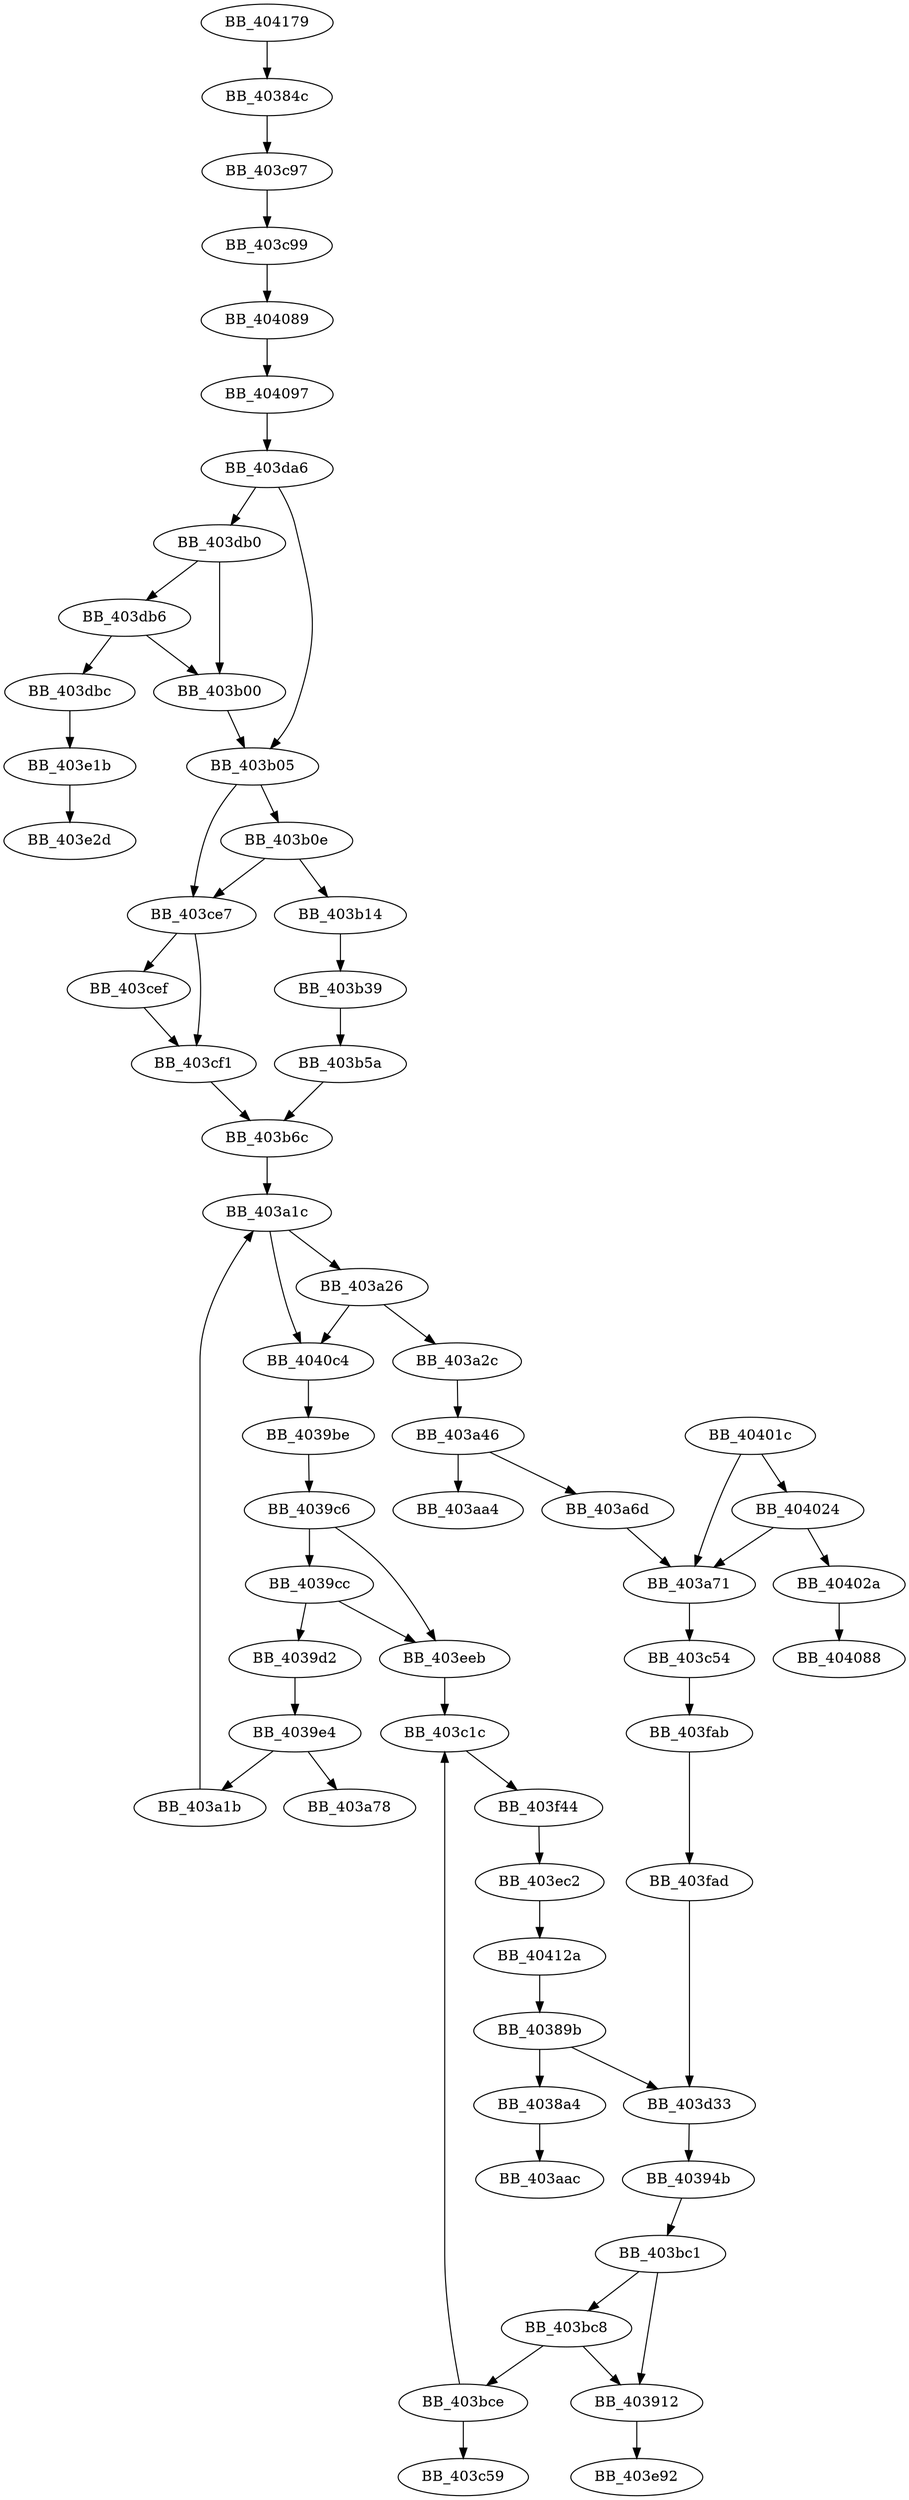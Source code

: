 DiGraph sub_404179{
BB_40384c->BB_403c97
BB_40389b->BB_4038a4
BB_40389b->BB_403d33
BB_4038a4->BB_403aac
BB_403912->BB_403e92
BB_40394b->BB_403bc1
BB_4039be->BB_4039c6
BB_4039c6->BB_4039cc
BB_4039c6->BB_403eeb
BB_4039cc->BB_4039d2
BB_4039cc->BB_403eeb
BB_4039d2->BB_4039e4
BB_4039e4->BB_403a1b
BB_4039e4->BB_403a78
BB_403a1b->BB_403a1c
BB_403a1c->BB_403a26
BB_403a1c->BB_4040c4
BB_403a26->BB_403a2c
BB_403a26->BB_4040c4
BB_403a2c->BB_403a46
BB_403a46->BB_403a6d
BB_403a46->BB_403aa4
BB_403a6d->BB_403a71
BB_403a71->BB_403c54
BB_403b00->BB_403b05
BB_403b05->BB_403b0e
BB_403b05->BB_403ce7
BB_403b0e->BB_403b14
BB_403b0e->BB_403ce7
BB_403b14->BB_403b39
BB_403b39->BB_403b5a
BB_403b5a->BB_403b6c
BB_403b6c->BB_403a1c
BB_403bc1->BB_403912
BB_403bc1->BB_403bc8
BB_403bc8->BB_403912
BB_403bc8->BB_403bce
BB_403bce->BB_403c1c
BB_403bce->BB_403c59
BB_403c1c->BB_403f44
BB_403c54->BB_403fab
BB_403c97->BB_403c99
BB_403c99->BB_404089
BB_403ce7->BB_403cef
BB_403ce7->BB_403cf1
BB_403cef->BB_403cf1
BB_403cf1->BB_403b6c
BB_403d33->BB_40394b
BB_403da6->BB_403b05
BB_403da6->BB_403db0
BB_403db0->BB_403b00
BB_403db0->BB_403db6
BB_403db6->BB_403b00
BB_403db6->BB_403dbc
BB_403dbc->BB_403e1b
BB_403e1b->BB_403e2d
BB_403ec2->BB_40412a
BB_403eeb->BB_403c1c
BB_403f44->BB_403ec2
BB_403fab->BB_403fad
BB_403fad->BB_403d33
BB_40401c->BB_403a71
BB_40401c->BB_404024
BB_404024->BB_403a71
BB_404024->BB_40402a
BB_40402a->BB_404088
BB_404089->BB_404097
BB_404097->BB_403da6
BB_4040c4->BB_4039be
BB_40412a->BB_40389b
BB_404179->BB_40384c
}
